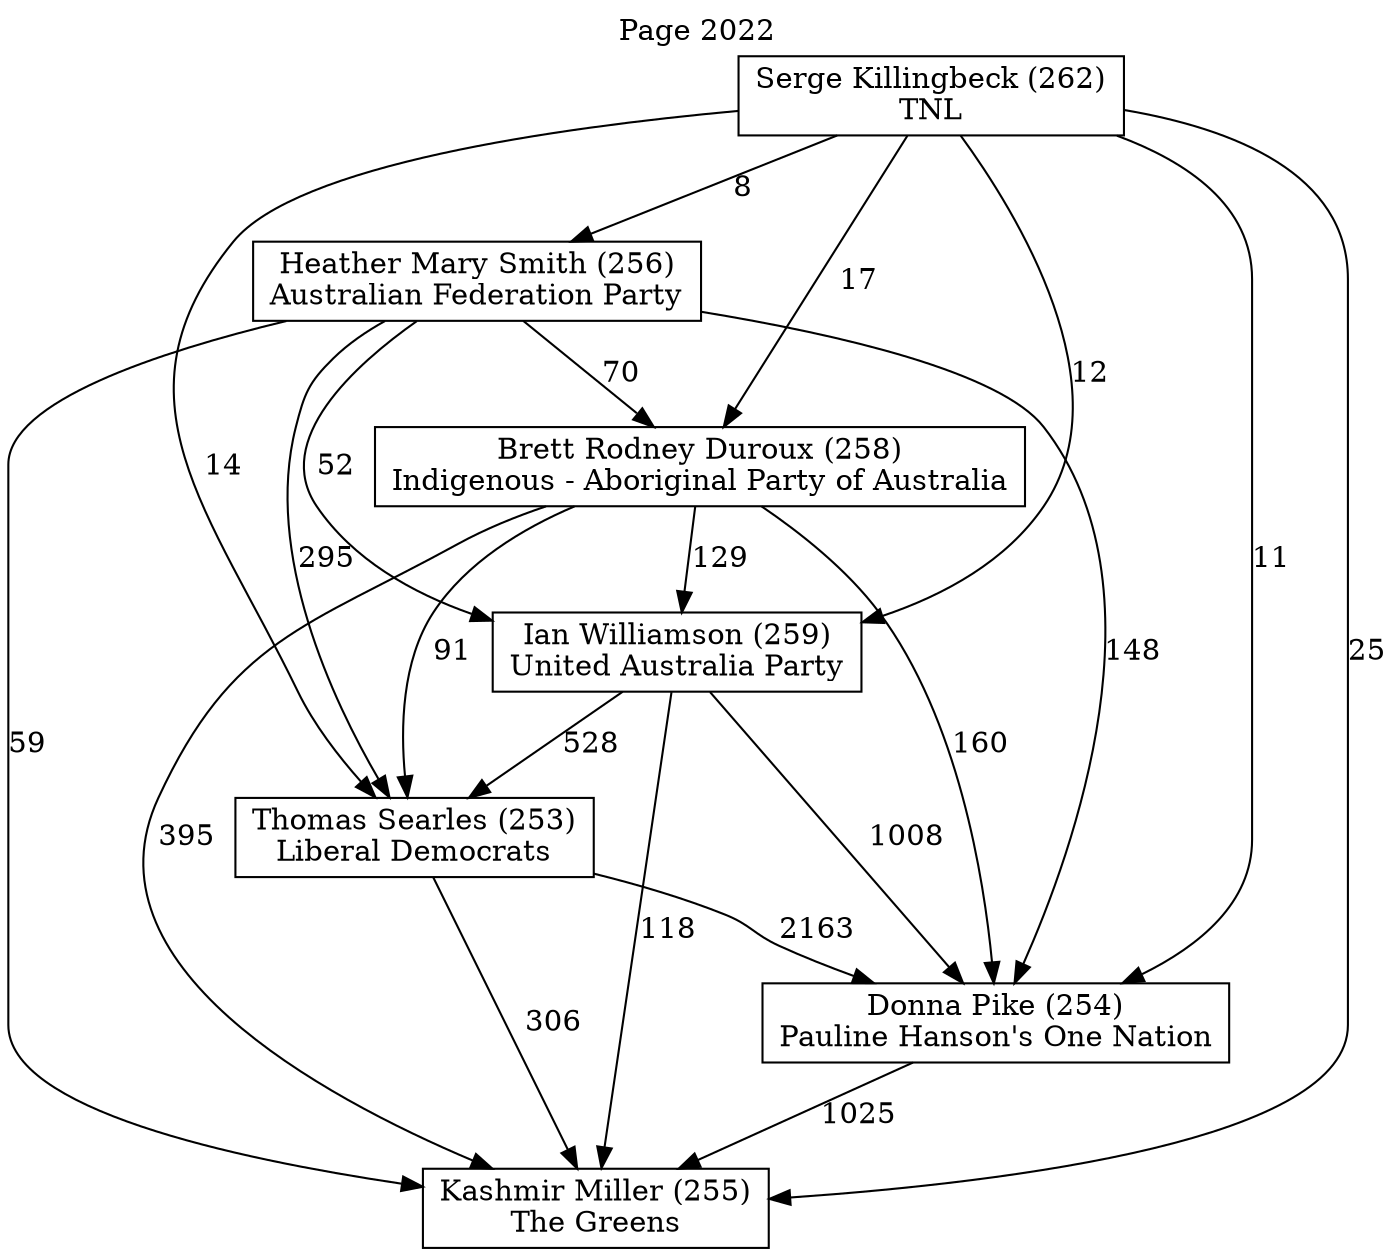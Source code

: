 // House preference flow
digraph "Kashmir Miller (255)_Page_2022" {
	graph [label="Page 2022" labelloc=t mclimit=10]
	node [shape=box]
	"Ian Williamson (259)" [label="Ian Williamson (259)
United Australia Party"]
	"Kashmir Miller (255)" [label="Kashmir Miller (255)
The Greens"]
	"Brett Rodney Duroux (258)" [label="Brett Rodney Duroux (258)
Indigenous - Aboriginal Party of Australia"]
	"Heather Mary Smith (256)" [label="Heather Mary Smith (256)
Australian Federation Party"]
	"Donna Pike (254)" [label="Donna Pike (254)
Pauline Hanson's One Nation"]
	"Serge Killingbeck (262)" [label="Serge Killingbeck (262)
TNL"]
	"Thomas Searles (253)" [label="Thomas Searles (253)
Liberal Democrats"]
	"Serge Killingbeck (262)" -> "Thomas Searles (253)" [label=14]
	"Brett Rodney Duroux (258)" -> "Thomas Searles (253)" [label=91]
	"Heather Mary Smith (256)" -> "Thomas Searles (253)" [label=295]
	"Brett Rodney Duroux (258)" -> "Ian Williamson (259)" [label=129]
	"Serge Killingbeck (262)" -> "Ian Williamson (259)" [label=12]
	"Ian Williamson (259)" -> "Kashmir Miller (255)" [label=118]
	"Donna Pike (254)" -> "Kashmir Miller (255)" [label=1025]
	"Ian Williamson (259)" -> "Donna Pike (254)" [label=1008]
	"Ian Williamson (259)" -> "Thomas Searles (253)" [label=528]
	"Heather Mary Smith (256)" -> "Donna Pike (254)" [label=148]
	"Brett Rodney Duroux (258)" -> "Donna Pike (254)" [label=160]
	"Thomas Searles (253)" -> "Kashmir Miller (255)" [label=306]
	"Brett Rodney Duroux (258)" -> "Kashmir Miller (255)" [label=395]
	"Heather Mary Smith (256)" -> "Brett Rodney Duroux (258)" [label=70]
	"Serge Killingbeck (262)" -> "Brett Rodney Duroux (258)" [label=17]
	"Serge Killingbeck (262)" -> "Heather Mary Smith (256)" [label=8]
	"Heather Mary Smith (256)" -> "Ian Williamson (259)" [label=52]
	"Serge Killingbeck (262)" -> "Kashmir Miller (255)" [label=25]
	"Heather Mary Smith (256)" -> "Kashmir Miller (255)" [label=59]
	"Serge Killingbeck (262)" -> "Donna Pike (254)" [label=11]
	"Thomas Searles (253)" -> "Donna Pike (254)" [label=2163]
}
